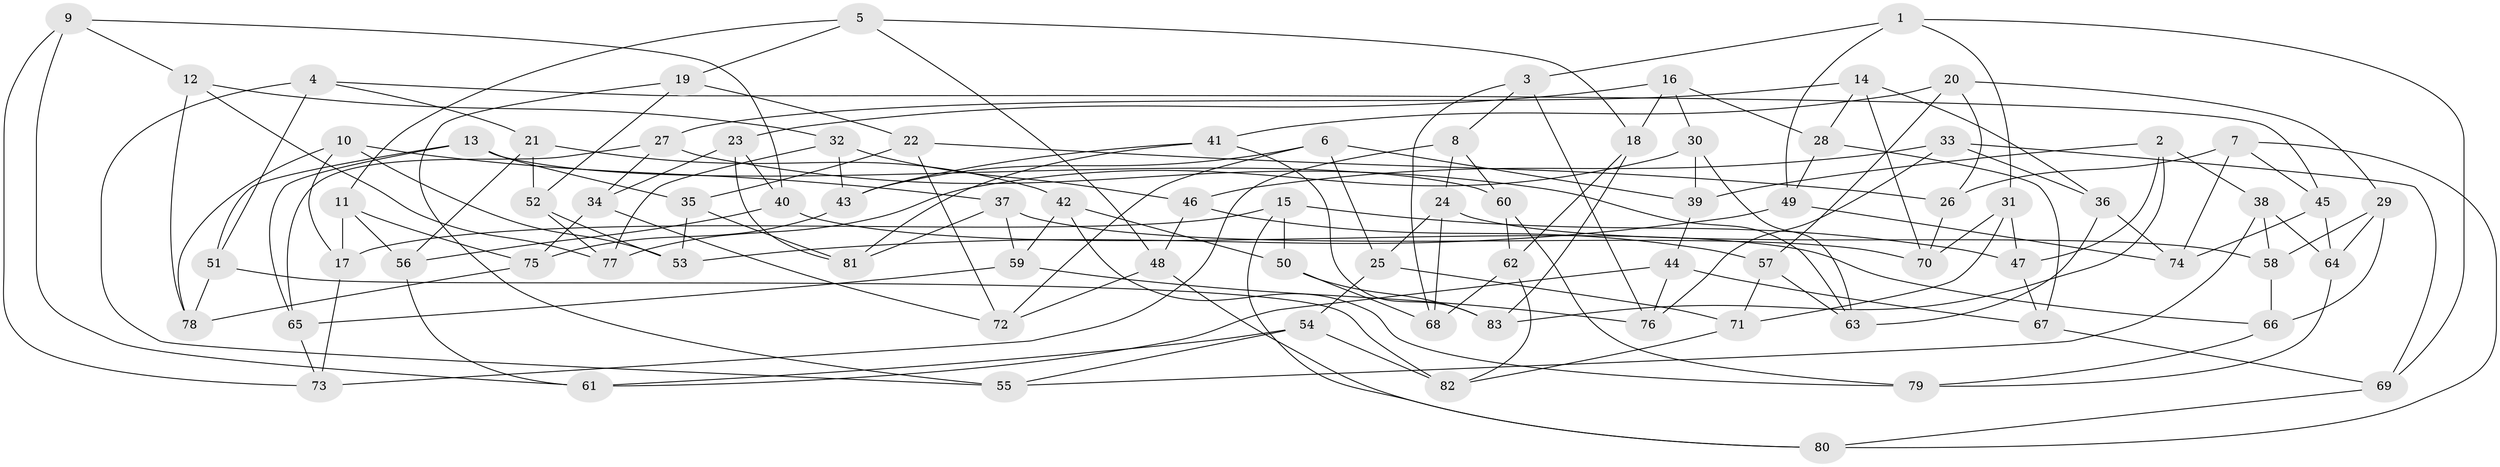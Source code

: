 // coarse degree distribution, {4: 0.22916666666666666, 6: 0.6041666666666666, 5: 0.125, 3: 0.041666666666666664}
// Generated by graph-tools (version 1.1) at 2025/24/03/03/25 07:24:26]
// undirected, 83 vertices, 166 edges
graph export_dot {
graph [start="1"]
  node [color=gray90,style=filled];
  1;
  2;
  3;
  4;
  5;
  6;
  7;
  8;
  9;
  10;
  11;
  12;
  13;
  14;
  15;
  16;
  17;
  18;
  19;
  20;
  21;
  22;
  23;
  24;
  25;
  26;
  27;
  28;
  29;
  30;
  31;
  32;
  33;
  34;
  35;
  36;
  37;
  38;
  39;
  40;
  41;
  42;
  43;
  44;
  45;
  46;
  47;
  48;
  49;
  50;
  51;
  52;
  53;
  54;
  55;
  56;
  57;
  58;
  59;
  60;
  61;
  62;
  63;
  64;
  65;
  66;
  67;
  68;
  69;
  70;
  71;
  72;
  73;
  74;
  75;
  76;
  77;
  78;
  79;
  80;
  81;
  82;
  83;
  1 -- 69;
  1 -- 31;
  1 -- 3;
  1 -- 49;
  2 -- 47;
  2 -- 39;
  2 -- 83;
  2 -- 38;
  3 -- 76;
  3 -- 8;
  3 -- 68;
  4 -- 45;
  4 -- 55;
  4 -- 21;
  4 -- 51;
  5 -- 11;
  5 -- 48;
  5 -- 19;
  5 -- 18;
  6 -- 43;
  6 -- 39;
  6 -- 25;
  6 -- 72;
  7 -- 26;
  7 -- 74;
  7 -- 45;
  7 -- 80;
  8 -- 60;
  8 -- 73;
  8 -- 24;
  9 -- 61;
  9 -- 12;
  9 -- 40;
  9 -- 73;
  10 -- 37;
  10 -- 17;
  10 -- 53;
  10 -- 78;
  11 -- 75;
  11 -- 56;
  11 -- 17;
  12 -- 32;
  12 -- 77;
  12 -- 78;
  13 -- 60;
  13 -- 35;
  13 -- 51;
  13 -- 65;
  14 -- 28;
  14 -- 36;
  14 -- 70;
  14 -- 27;
  15 -- 80;
  15 -- 50;
  15 -- 17;
  15 -- 47;
  16 -- 28;
  16 -- 18;
  16 -- 23;
  16 -- 30;
  17 -- 73;
  18 -- 62;
  18 -- 83;
  19 -- 55;
  19 -- 52;
  19 -- 22;
  20 -- 57;
  20 -- 26;
  20 -- 29;
  20 -- 41;
  21 -- 52;
  21 -- 56;
  21 -- 42;
  22 -- 72;
  22 -- 35;
  22 -- 26;
  23 -- 40;
  23 -- 81;
  23 -- 34;
  24 -- 25;
  24 -- 58;
  24 -- 68;
  25 -- 71;
  25 -- 54;
  26 -- 70;
  27 -- 65;
  27 -- 63;
  27 -- 34;
  28 -- 67;
  28 -- 49;
  29 -- 58;
  29 -- 64;
  29 -- 66;
  30 -- 63;
  30 -- 77;
  30 -- 39;
  31 -- 70;
  31 -- 47;
  31 -- 71;
  32 -- 46;
  32 -- 77;
  32 -- 43;
  33 -- 69;
  33 -- 46;
  33 -- 36;
  33 -- 76;
  34 -- 72;
  34 -- 75;
  35 -- 53;
  35 -- 81;
  36 -- 63;
  36 -- 74;
  37 -- 70;
  37 -- 81;
  37 -- 59;
  38 -- 58;
  38 -- 64;
  38 -- 55;
  39 -- 44;
  40 -- 66;
  40 -- 56;
  41 -- 81;
  41 -- 43;
  41 -- 83;
  42 -- 59;
  42 -- 50;
  42 -- 79;
  43 -- 75;
  44 -- 61;
  44 -- 67;
  44 -- 76;
  45 -- 74;
  45 -- 64;
  46 -- 57;
  46 -- 48;
  47 -- 67;
  48 -- 80;
  48 -- 72;
  49 -- 53;
  49 -- 74;
  50 -- 83;
  50 -- 68;
  51 -- 78;
  51 -- 82;
  52 -- 53;
  52 -- 77;
  54 -- 82;
  54 -- 55;
  54 -- 61;
  56 -- 61;
  57 -- 63;
  57 -- 71;
  58 -- 66;
  59 -- 65;
  59 -- 76;
  60 -- 79;
  60 -- 62;
  62 -- 68;
  62 -- 82;
  64 -- 79;
  65 -- 73;
  66 -- 79;
  67 -- 69;
  69 -- 80;
  71 -- 82;
  75 -- 78;
}
